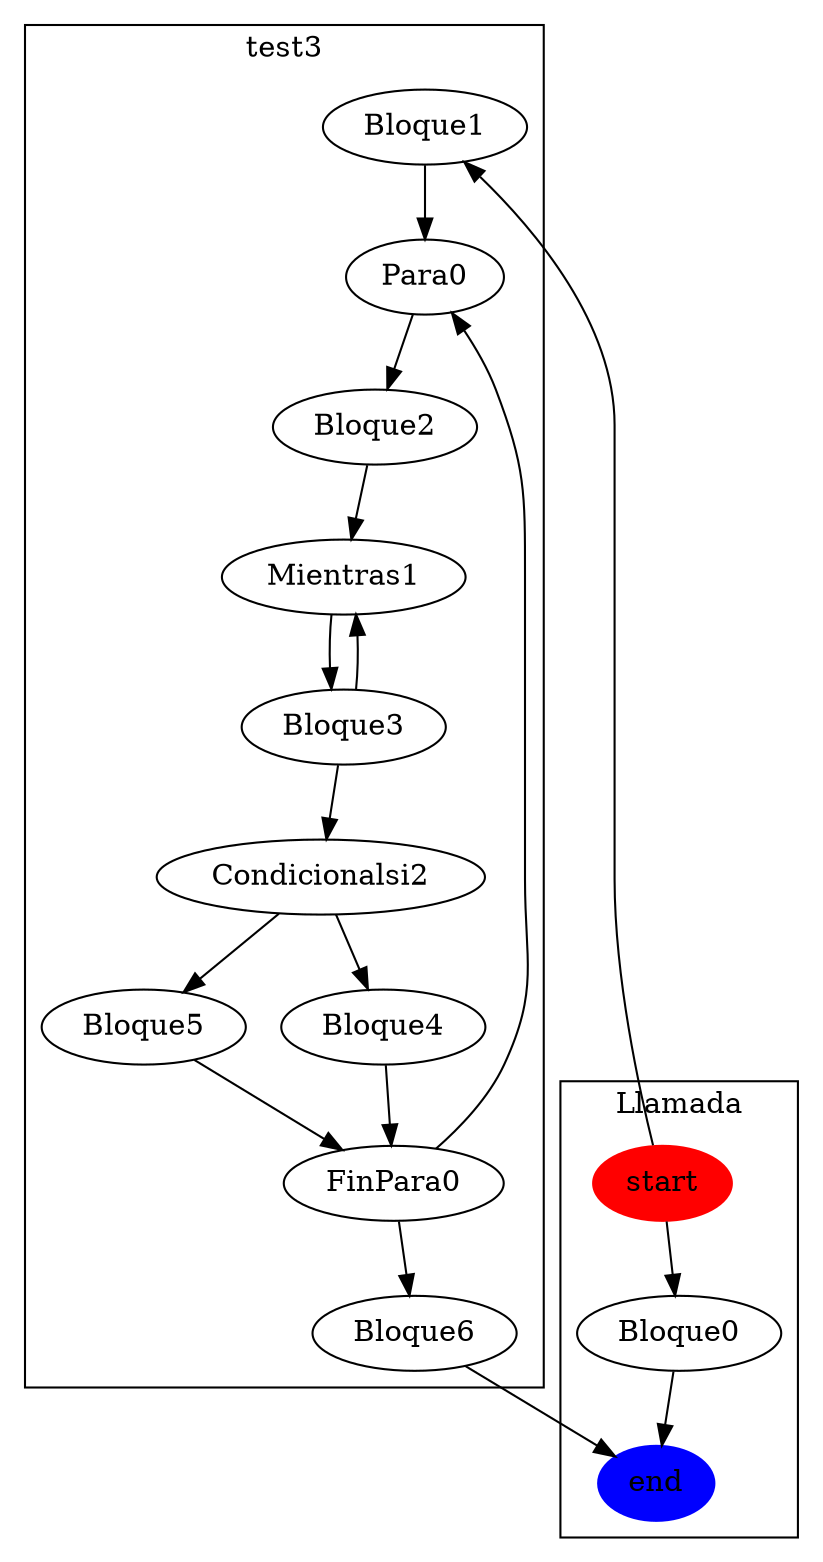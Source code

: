 digraph {
	subgraph cluster_0 {
		label = "Llamada";
Bloque0-> end;

	start -> Bloque0;
	start [style=filled, color=red];
	end [style=filled, color=blue];

}    subgraph cluster_1 {
		label = "test3";
Bloque1->Para0 -> Bloque2->Mientras1 -> Bloque3->Condicionalsi2->Bloque5->FinPara0->Bloque6->end;

	start -> Bloque1;
Bloque3 -> Mientras1;
Condicionalsi2->Bloque4->FinPara0;
FinPara0 -> Para0;
	start [style=filled, color=red];
	end [style=filled, color=blue];

}}